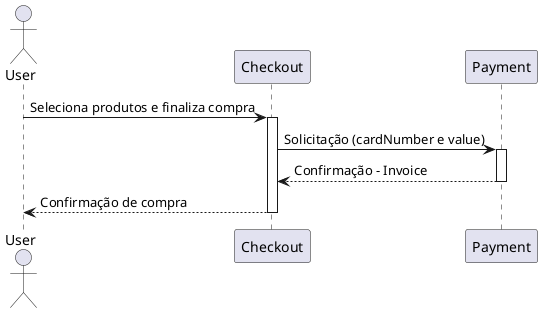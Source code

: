 @startuml
    actor User
    participant "Checkout" as Checkout
    participant "Payment" as Payment

    User -> Checkout: Seleciona produtos e finaliza compra
    activate Checkout
    Checkout -> Payment: Solicitação (cardNumber e value)
    activate Payment
    Payment --> Checkout: Confirmação - Invoice
    deactivate Payment
    Checkout --> User: Confirmação de compra
    deactivate Checkout
@enduml
